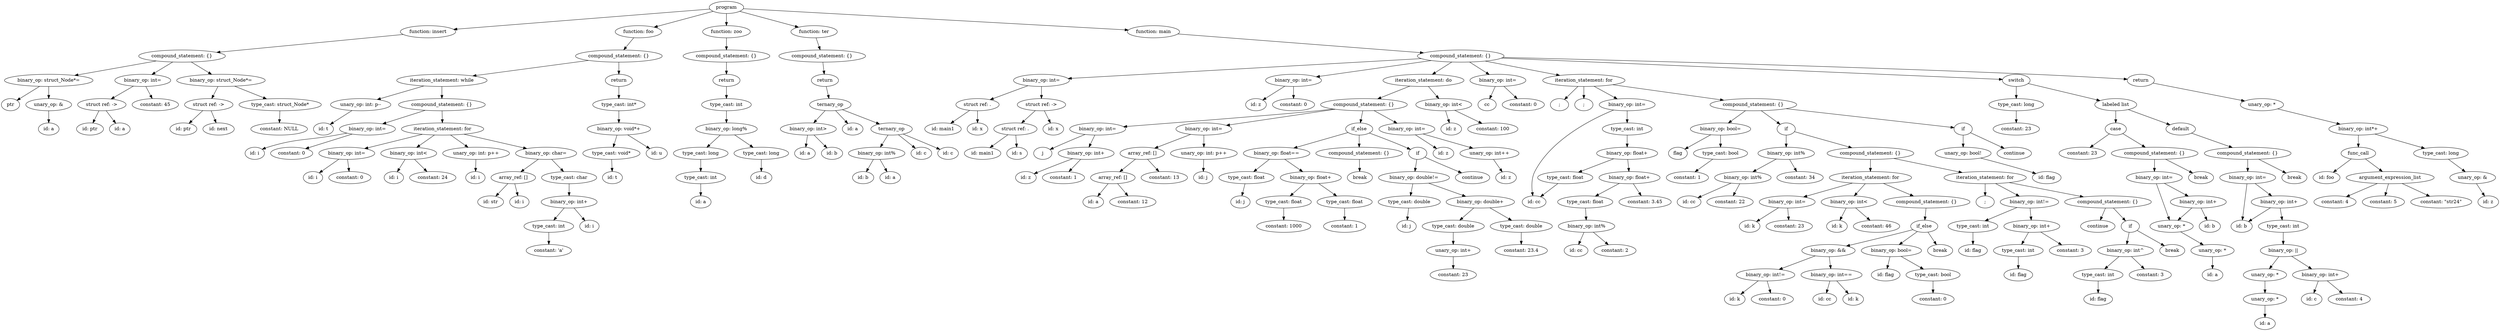 strict digraph "" {
	graph [bb="0,0,6149,972"];
	node [label="\N"];
	349	[height=0.5,
		label=program,
		pos="1811,954",
		width=1.1389];
	54	[height=0.5,
		label="function: insert",
		pos="1088,882",
		width=1.7917];
	349 -> 54	[pos="e,1147.8,888.79 1771.4,949.16 1654,937.8 1307.2,904.22 1157.8,889.76"];
	105	[height=0.5,
		label="function: foo",
		pos="1609,882",
		width=1.5707];
	349 -> 105	[pos="e,1646,895.82 1779.9,942.22 1746.8,930.74 1694,912.45 1655.8,899.23"];
	126	[height=0.5,
		label="function: zoo",
		pos="1811,882",
		width=1.6111];
	349 -> 126	[pos="e,1811,900.1 1811,935.7 1811,927.98 1811,918.71 1811,910.11"];
	146	[height=0.5,
		label="function: ter",
		pos="1985,882",
		width=1.5];
	349 -> 146	[pos="e,1951.9,896.31 1840.1,941.28 1868.1,930.03 1910.7,912.9 1942.4,900.12"];
	348	[height=0.5,
		label="function: main",
		pos="2817,882",
		width=1.7512];
	349 -> 348	[pos="e,2756.3,887.22 1851.4,950.19 2004.4,939.54 2550,901.58 2746.1,887.93"];
	53	[height=0.5,
		label="compound_statement: {}",
		pos="450,810",
		width=2.7984];
	54 -> 53	[pos="e,533.39,820.15 1029.1,874.54 918.11,862.36 677.04,835.91 543.59,821.27"];
	104	[height=0.5,
		label="compound_statement: {}",
		pos="1540,810",
		width=2.7984];
	105 -> 104	[pos="e,1556.7,827.96 1592.6,864.41 1584.1,855.73 1573.5,844.95 1564,835.34"];
	125	[height=0.5,
		label="compound_statement: {}",
		pos="1811,810",
		width=2.7984];
	126 -> 125	[pos="e,1811,828.1 1811,863.7 1811,855.98 1811,846.71 1811,838.11"];
	145	[height=0.5,
		label="compound_statement: {}",
		pos="2039,810",
		width=2.7984];
	146 -> 145	[pos="e,2025.9,827.96 1997.8,864.41 2004.4,855.91 2012.5,845.37 2019.8,835.91"];
	347	[height=0.5,
		label="compound_statement: {}",
		pos="3608,810",
		width=2.7984];
	348 -> 347	[pos="e,3519.9,818.8 2876.5,875.74 3011.7,863.77 3343.4,834.42 3509.7,819.7"];
	41	[height=0.5,
		label="binary_op: struct_Node*=",
		pos="128,738",
		width=2.8889];
	53 -> 41	[pos="e,190.19,752.52 388.68,795.67 334.97,783.99 256.87,767.01 200.16,754.69"];
	46	[height=0.5,
		label="binary_op: int=",
		pos="356,738",
		width=1.8234];
	53 -> 46	[pos="e,377.79,755.23 427.72,792.41 415.22,783.1 399.46,771.37 385.9,761.27"];
	52	[height=0.5,
		label="binary_op: struct_Node*=",
		pos="544,738",
		width=2.8889];
	53 -> 52	[pos="e,521.56,755.71 472.28,792.41 484.6,783.24 500.08,771.7 513.51,761.71"];
	95	[height=0.5,
		label="iteration_statement: while",
		pos="1079,738",
		width=2.8525];
	104 -> 95	[pos="e,1154,750.39 1465.9,797.75 1383.5,785.24 1250.7,765.07 1164.1,751.92"];
	103	[height=0.5,
		label=return,
		pos="1540,738",
		width=0.88889];
	104 -> 103	[pos="e,1540,756.1 1540,791.7 1540,783.98 1540,774.71 1540,766.11"];
	124	[height=0.5,
		label=return,
		pos="1811,738",
		width=0.88889];
	125 -> 124	[pos="e,1811,756.1 1811,791.7 1811,783.98 1811,774.71 1811,766.11"];
	144	[height=0.5,
		label=return,
		pos="2077,738",
		width=0.88889];
	145 -> 144	[pos="e,2068.1,755.31 2048.2,792.05 2052.7,783.68 2058.3,773.4 2063.4,764.13"];
	167	[height=0.5,
		label="binary_op: int=",
		pos="2572,738",
		width=1.8234];
	347 -> 167	[pos="e,2635.1,743.26 3515.6,802.76 3312.3,789.02 2829.5,756.4 2645.2,743.95"];
	176	[height=0.5,
		label="binary_op: int=",
		pos="3197,738",
		width=1.8234];
	347 -> 176	[pos="e,3251.1,748.22 3537.8,797.05 3460.3,783.84 3336.5,762.77 3261.4,749.97"];
	224	[height=0.5,
		label="iteration_statement: do",
		pos="3520,738",
		width=2.5694];
	347 -> 224	[pos="e,3540.8,755.55 3586.7,792.05 3575.4,783.05 3561.3,771.84 3549,762.05"];
	229	[height=0.5,
		label="binary_op: int=",
		pos="3696,738",
		width=1.8234];
	347 -> 229	[pos="e,3675.5,755.31 3629.3,792.05 3640.8,782.89 3655.2,771.46 3667.6,761.56"];
	302	[height=0.5,
		label="iteration_statement: for",
		pos="3926,738",
		width=2.5998];
	347 -> 302	[pos="e,3866.9,752.01 3668.9,795.59 3722.7,783.75 3801,766.52 3857,754.18"];
	332	[height=0.5,
		label=switch,
		pos="4951,738",
		width=0.94444];
	347 -> 332	[pos="e,4917.3,740.75 3703.2,804.04 3970.2,790.12 4718.3,751.13 4907.2,741.28"];
	346	[height=0.5,
		label=return,
		pos="5247,738",
		width=0.88889];
	347 -> 346	[pos="e,5215.5,741.41 3706.8,806.2 3934,799.55 4511.6,781.43 4994,756 5068.5,752.07 5155.2,745.9 5205.3,742.17"];
	38	[height=0.5,
		label=ptr,
		pos="27,666",
		width=0.75];
	41 -> 38	[pos="e,45.077,679.53 104.06,720.41 88.806,709.84 69.025,696.13 53.325,685.24"];
	40	[height=0.5,
		label="unary_op: &",
		pos="128,666",
		width=1.5556];
	41 -> 40	[pos="e,128,684.1 128,719.7 128,711.98 128,702.71 128,694.11"];
	44	[height=0.5,
		label="struct ref: ->",
		pos="258,666",
		width=1.5556];
	46 -> 44	[pos="e,279.93,682.67 333.27,720.76 319.85,711.18 302.69,698.92 288.14,688.53"];
	45	[height=0.5,
		label="constant: 45",
		pos="386,666",
		width=1.5];
	46 -> 45	[pos="e,378.6,684.28 363.26,720.05 366.68,712.09 370.82,702.41 374.64,693.51"];
	49	[height=0.5,
		label="struct ref: ->",
		pos="514,666",
		width=1.5556];
	52 -> 49	[pos="e,521.33,684.1 536.58,719.7 533.21,711.81 529.13,702.3 525.38,693.55"];
	51	[height=0.5,
		label="type_cast: struct_Node*",
		pos="684,666",
		width=2.672];
	52 -> 51	[pos="e,651.71,683.15 576.47,720.76 596.17,710.91 621.51,698.25 642.63,687.68"];
	68	[height=0.5,
		label="unary_op: int: p--",
		pos="882,666",
		width=2.0417];
	95 -> 68	[pos="e,922.11,681.25 1035.8,721.64 1005.1,710.73 963.8,696.07 931.74,684.68"];
	94	[height=0.5,
		label="compound_statement: {}",
		pos="1079,666",
		width=2.7984];
	95 -> 94	[pos="e,1079,684.1 1079,719.7 1079,711.98 1079,702.71 1079,694.11"];
	102	[height=0.5,
		label="type_cast: int*",
		pos="1540,666",
		width=1.7361];
	103 -> 102	[pos="e,1540,684.1 1540,719.7 1540,711.98 1540,702.71 1540,694.11"];
	123	[height=0.5,
		label="type_cast: int",
		pos="1811,666",
		width=1.6111];
	124 -> 123	[pos="e,1811,684.1 1811,719.7 1811,711.98 1811,702.71 1811,694.11"];
	143	[height=0.5,
		label=ternary_op,
		pos="2087,666",
		width=1.354];
	144 -> 143	[pos="e,2084.6,684.1 2079.5,719.7 2080.6,711.98 2081.9,702.71 2083.1,694.11"];
	161	[height=0.5,
		label="struct ref: .",
		pos="2415,666",
		width=1.3902];
	167 -> 161	[pos="e,2445.2,680.47 2539.1,722.33 2514.4,711.33 2480.6,696.23 2454.5,684.59"];
	166	[height=0.5,
		label="struct ref: ->",
		pos="2572,666",
		width=1.5556];
	167 -> 166	[pos="e,2572,684.1 2572,719.7 2572,711.98 2572,702.71 2572,694.11"];
	174	[height=0.5,
		label="id: z",
		pos="3102,666",
		width=0.75];
	176 -> 174	[pos="e,3119.5,679.88 3175,720.76 3160.9,710.37 3142.5,696.83 3127.7,685.94"];
	175	[height=0.5,
		label="constant: 0",
		pos="3197,666",
		width=1.375];
	176 -> 175	[pos="e,3197,684.1 3197,719.7 3197,711.98 3197,702.71 3197,694.11"];
	220	[height=0.5,
		label="compound_statement: {}",
		pos="3365,666",
		width=2.7984];
	224 -> 220	[pos="e,3400.2,682.9 3485.2,721.29 3462.8,711.18 3433.5,697.96 3409.5,687.09"];
	223	[height=0.5,
		label="binary_op: int<",
		pos="3553,666",
		width=1.8234];
	224 -> 223	[pos="e,3544.9,684.28 3528,720.05 3531.7,712.09 3536.3,702.41 3540.5,693.51"];
	227	[height=0.5,
		label=cc,
		pos="3664,666",
		width=0.75];
	229 -> 227	[pos="e,3671.5,683.31 3688.3,720.05 3684.5,711.77 3679.8,701.62 3675.6,692.42"];
	228	[height=0.5,
		label="constant: 0",
		pos="3759,666",
		width=1.375];
	229 -> 228	[pos="e,3744.2,683.47 3710.9,720.41 3718.9,711.61 3728.7,700.63 3737.5,690.92"];
	230	[height=0.5,
		label=";",
		pos="3854,666",
		width=0.75];
	302 -> 230	[pos="e,3868.8,681.42 3908.6,720.05 3898.8,710.55 3886.5,698.59 3876.1,688.44"];
	231	[height=0.5,
		label=";",
		pos="3926,666",
		width=0.75];
	302 -> 231	[pos="e,3926,684.1 3926,719.7 3926,711.98 3926,702.71 3926,694.11"];
	242	[height=0.5,
		label="binary_op: int=",
		pos="4037,666",
		width=1.8234];
	302 -> 242	[pos="e,4011.9,682.83 3952,720.59 3967.3,710.97 3986.7,698.72 4003.1,688.36"];
	301	[height=0.5,
		label="compound_statement: {}",
		pos="4350,666",
		width=2.7984];
	302 -> 301	[pos="e,4278.7,678.78 3994.6,725.68 4069.4,713.32 4189.2,693.55 4268.7,680.42"];
	305	[height=0.5,
		label="type_cast: long",
		pos="4951,666",
		width=1.7917];
	332 -> 305	[pos="e,4951,684.1 4951,719.7 4951,711.98 4951,702.71 4951,694.11"];
	331	[height=0.5,
		label="labeled list",
		pos="5223,666",
		width=1.375];
	332 -> 331	[pos="e,5183.9,677.07 4980.9,729.31 5027.5,717.31 5118,694.03 5174.1,679.57"];
	345	[height=0.5,
		label="unary_op: *",
		pos="5582,666",
		width=1.4861];
	346 -> 345	[pos="e,5537.9,676.22 5276.4,730.85 5332.7,719.1 5456.1,693.3 5527.7,678.35"];
	39	[height=0.5,
		label="id: a",
		pos="128,594",
		width=0.75];
	40 -> 39	[pos="e,128,612.1 128,647.7 128,639.98 128,630.71 128,622.11"];
	42	[height=0.5,
		label="id: ptr",
		pos="232,594",
		width=0.90278];
	44 -> 42	[pos="e,238.24,611.79 251.71,648.05 248.74,640.06 245.12,630.33 241.81,621.4"];
	43	[height=0.5,
		label="id: a",
		pos="310,594",
		width=0.75];
	44 -> 43	[pos="e,298.48,610.51 270.32,648.41 276.92,639.53 285.16,628.44 292.42,618.67"];
	47	[height=0.5,
		label="id: ptr",
		pos="446,594",
		width=0.90278];
	49 -> 47	[pos="e,461.07,610.51 497.88,648.41 489,639.26 477.83,627.76 468.13,617.78"];
	48	[height=0.5,
		label="id: next",
		pos="534,594",
		width=1.0471];
	49 -> 48	[pos="e,529.06,612.28 518.84,648.05 521.07,640.26 523.77,630.82 526.26,622.08"];
	50	[height=0.5,
		label="constant: NULL",
		pos="681,594",
		width=1.8957];
	51 -> 50	[pos="e,681.73,612.1 683.26,647.7 682.93,639.98 682.53,630.71 682.16,622.11"];
	67	[height=0.5,
		label="id: t",
		pos="794,594",
		width=0.75];
	68 -> 67	[pos="e,810.87,608.42 861.15,648.41 848.43,638.3 832.12,625.32 818.76,614.69"];
	74	[height=0.5,
		label="binary_op: int=",
		pos="905,594",
		width=1.8234];
	94 -> 74	[pos="e,940.37,609.23 1040,649.29 1013.2,638.55 977.76,624.27 949.89,613.06"];
	93	[height=0.5,
		label="iteration_statement: for",
		pos="1082,594",
		width=2.5998];
	94 -> 93	[pos="e,1081.3,612.1 1079.7,647.7 1080.1,639.98 1080.5,630.71 1080.8,622.11"];
	101	[height=0.5,
		label="binary_op: void*+",
		pos="1540,594",
		width=2.1304];
	102 -> 101	[pos="e,1540,612.1 1540,647.7 1540,639.98 1540,630.71 1540,622.11"];
	122	[height=0.5,
		label="binary_op: long%",
		pos="1811,594",
		width=2.0762];
	123 -> 122	[pos="e,1811,612.1 1811,647.7 1811,639.98 1811,630.71 1811,622.11"];
	135	[height=0.5,
		label="binary_op: int>",
		pos="1995,594",
		width=1.8234];
	143 -> 135	[pos="e,2016.3,611.22 2066.6,649.46 2054.2,640.06 2038.2,627.9 2024.5,617.46"];
	136	[height=0.5,
		label="id: a",
		pos="2106,594",
		width=0.75];
	143 -> 136	[pos="e,2101.4,611.79 2091.6,648.05 2093.7,640.14 2096.4,630.54 2098.8,621.69"];
	142	[height=0.5,
		label=ternary_op,
		pos="2207,594",
		width=1.354];
	143 -> 142	[pos="e,2181.8,609.73 2111.9,650.5 2129.5,640.19 2153.5,626.23 2172.9,614.89"];
	159	[height=0.5,
		label="id: main1",
		pos="2325,594",
		width=1.25];
	161 -> 159	[pos="e,2344.6,610.25 2395,649.46 2382.6,639.79 2366.4,627.21 2352.7,616.58"];
	160	[height=0.5,
		label="id: x",
		pos="2415,594",
		width=0.75];
	161 -> 160	[pos="e,2415,612.1 2415,647.7 2415,639.98 2415,630.71 2415,622.11"];
	164	[height=0.5,
		label="struct ref: .",
		pos="2510,594",
		width=1.3902];
	166 -> 164	[pos="e,2524.6,611.47 2557.3,648.41 2549.6,639.69 2540,628.85 2531.4,619.21"];
	165	[height=0.5,
		label="id: x",
		pos="2605,594",
		width=0.75];
	166 -> 165	[pos="e,2597.3,611.31 2580,648.05 2583.9,639.77 2588.7,629.62 2593,620.42"];
	183	[height=0.5,
		label="binary_op: int=",
		pos="2716,594",
		width=1.8234];
	220 -> 183	[pos="e,2778,599.97 3293.2,653.32 3280.5,651.42 3267.4,649.56 3255,648 3088.2,626.93 2891.5,609.44 2788,600.8"];
	191	[height=0.5,
		label="binary_op: int=",
		pos="2992,594",
		width=1.8234];
	220 -> 191	[pos="e,3044.6,604.86 3298.3,652.49 3229.3,639.52 3122.2,619.43 3054.6,606.76"];
	215	[height=0.5,
		label=if_else,
		pos="3362,594",
		width=0.95833];
	220 -> 215	[pos="e,3362.7,612.1 3364.3,647.7 3363.9,639.98 3363.5,630.71 3363.2,622.11"];
	219	[height=0.5,
		label="binary_op: int=",
		pos="3480,594",
		width=1.8234];
	220 -> 219	[pos="e,3454.4,610.59 3392,648.59 3408,638.82 3428.5,626.32 3445.7,615.85"];
	221	[height=0.5,
		label="id: z",
		pos="3591,594",
		width=0.75];
	223 -> 221	[pos="e,3582.1,611.31 3562.2,648.05 3566.7,639.68 3572.3,629.4 3577.4,620.13"];
	222	[height=0.5,
		label="constant: 100",
		pos="3694,594",
		width=1.6111];
	223 -> 222	[pos="e,3664.3,609.75 3583.2,649.98 3604.3,639.53 3632.6,625.51 3655.3,614.24"];
	232	[height=0.5,
		label="id: cc",
		pos="3800,378",
		width=0.84854];
	242 -> 232	[pos="e,3798.4,396.09 4008.2,649.83 3957.9,621.63 3855.2,555.94 3810,468 3800.2,448.93 3798.1,424.57 3798.2,406.16"];
	241	[height=0.5,
		label="type_cast: int",
		pos="4037,594",
		width=1.6111];
	242 -> 241	[pos="e,4037,612.1 4037,647.7 4037,639.98 4037,630.71 4037,622.11"];
	248	[height=0.5,
		label="binary_op: bool=",
		pos="4271,594",
		width=2.004];
	301 -> 248	[pos="e,4289.7,611.55 4330.9,648.05 4320.8,639.13 4308.3,628.06 4297.3,618.34"];
	296	[height=0.5,
		label=if,
		pos="4430,594",
		width=0.75];
	301 -> 296	[pos="e,4414.3,608.74 4369.4,648.05 4380.6,638.26 4394.7,625.86 4406.6,615.52"];
	300	[height=0.5,
		label=if,
		pos="4834,594",
		width=0.75];
	301 -> 300	[pos="e,4807.7,598.8 4425.6,654.06 4531.3,638.77 4719.2,611.61 4797.8,600.23"];
	304	[height=0.5,
		label="constant: 23",
		pos="4951,594",
		width=1.5];
	305 -> 304	[pos="e,4951,612.1 4951,647.7 4951,639.98 4951,630.71 4951,622.11"];
	315	[height=0.5,
		label=case,
		pos="5223,594",
		width=0.75];
	331 -> 315	[pos="e,5223,612.1 5223,647.7 5223,639.98 5223,630.71 5223,622.11"];
	329	[height=0.5,
		label=default,
		pos="5380,594",
		width=0.97491];
	331 -> 329	[pos="e,5354.5,606.37 5253.3,651.5 5279.6,639.78 5317.7,622.79 5345.2,610.51"];
	344	[height=0.5,
		label="binary_op: int*+",
		pos="5814,594",
		width=1.9498];
	345 -> 344	[pos="e,5770.2,608.22 5620.6,653.36 5658.8,641.82 5717.7,624.04 5760.5,611.14"];
	72	[height=0.5,
		label="id: i",
		pos="624,522",
		width=0.75];
	74 -> 72	[pos="e,644.6,533.73 856.21,581.83 847.48,579.87 838.48,577.86 830,576 754.56,559.46 733.19,564.66 660,540 658.08,539.35 656.14,538.63 \
654.19,537.87"];
	73	[height=0.5,
		label="constant: 0",
		pos="719,522",
		width=1.375];
	74 -> 73	[pos="e,752.08,535.45 867.81,579 837.16,567.47 793.68,551.11 761.63,539.04"];
	77	[height=0.5,
		label="binary_op: int=",
		pos="852,522",
		width=1.8234];
	93 -> 77	[pos="e,894.18,535.84 1034.3,578.5 996.26,566.9 942.95,550.68 903.81,538.77"];
	80	[height=0.5,
		label="binary_op: int<",
		pos="1001,522",
		width=1.8234];
	93 -> 80	[pos="e,1019.9,539.31 1062.4,576.05 1052,567.07 1039.1,555.9 1027.8,546.12"];
	82	[height=0.5,
		label="unary_op: int: p++",
		pos="1163,522",
		width=2.1667];
	93 -> 82	[pos="e,1143.9,539.55 1101.6,576.05 1111.9,567.13 1124.7,556.06 1136,546.34"];
	92	[height=0.5,
		label="binary_op: char=",
		pos="1331,522",
		width=1.9861];
	93 -> 92	[pos="e,1285,535.93 1132.7,578.75 1174.1,567.11 1232.6,550.66 1275.3,538.65"];
	99	[height=0.5,
		label="type_cast: void*",
		pos="1490,522",
		width=1.9167];
	101 -> 99	[pos="e,1502,539.79 1527.9,576.05 1521.9,567.63 1514.5,557.28 1507.8,547.97"];
	100	[height=0.5,
		label="id: u",
		pos="1604,522",
		width=0.75];
	101 -> 100	[pos="e,1590.4,537.89 1555.5,576.05 1563.9,566.86 1574.4,555.38 1583.5,545.45"];
	121	[height=0.5,
		label="type_cast: long",
		pos="1714,522",
		width=1.7917];
	122 -> 121	[pos="e,1736.4,539.15 1788.5,576.76 1775.5,567.4 1759,555.49 1744.8,545.26"];
	120	[height=0.5,
		label="type_cast: long",
		pos="1861,522",
		width=1.7917];
	122 -> 120	[pos="e,1849,539.79 1823.1,576.05 1829.1,567.63 1836.5,557.28 1843.2,547.97"];
	133	[height=0.5,
		label="id: a",
		pos="1971,522",
		width=0.75];
	135 -> 133	[pos="e,1976.8,539.79 1989.2,576.05 1986.4,568.06 1983.1,558.33 1980.1,549.4"];
	134	[height=0.5,
		label="id: b",
		pos="2043,522",
		width=0.75];
	135 -> 134	[pos="e,2032.1,538.83 2006.6,576.05 2012.6,567.38 2019.9,556.67 2026.4,547.15"];
	139	[height=0.5,
		label="binary_op: int%",
		pos="2156,522",
		width=1.8957];
	142 -> 139	[pos="e,2168.4,539.96 2194.9,576.41 2188.8,567.99 2181.2,557.58 2174.4,548.2"];
	140	[height=0.5,
		label="id: c",
		pos="2269,522",
		width=0.75];
	142 -> 140	[pos="e,2255.5,538.19 2221.4,576.76 2229.5,567.59 2239.8,555.96 2248.7,545.88"];
	141	[height=0.5,
		label="id: c",
		pos="2341,522",
		width=0.75];
	142 -> 141	[pos="e,2320.5,533.71 2234.1,578.83 2256.6,567.11 2288.4,550.47 2311.5,538.41"];
	162	[height=0.5,
		label="id: main1",
		pos="2431,522",
		width=1.25];
	164 -> 162	[pos="e,2448.6,538.58 2492.1,577.12 2481.5,567.74 2467.9,555.73 2456.3,545.41"];
	163	[height=0.5,
		label="id: s",
		pos="2521,522",
		width=0.75];
	164 -> 163	[pos="e,2518.3,540.1 2512.7,575.7 2513.9,567.98 2515.4,558.71 2516.7,550.11"];
	179	[height=0.5,
		label=j,
		pos="2593,522",
		width=0.75];
	183 -> 179	[pos="e,2613,534.36 2688.7,577.46 2668.8,566.15 2641.9,550.85 2621.7,539.35"];
	182	[height=0.5,
		label="binary_op: int+",
		pos="2704,522",
		width=1.8234];
	183 -> 182	[pos="e,2706.9,540.1 2713,575.7 2711.7,567.98 2710.1,558.71 2708.6,550.11"];
	188	[height=0.5,
		label="array_ref: []",
		pos="2842,522",
		width=1.5];
	191 -> 188	[pos="e,2872,536.99 2960.2,578.15 2937.1,567.37 2905.7,552.72 2881.1,541.22"];
	190	[height=0.5,
		label="unary_op: int: p++",
		pos="2992,522",
		width=2.1667];
	191 -> 190	[pos="e,2992,540.1 2992,575.7 2992,567.98 2992,558.71 2992,550.11"];
	200	[height=0.5,
		label="binary_op: float==",
		pos="3166,522",
		width=2.1528];
	215 -> 200	[pos="e,3206.5,537.45 3334.3,583.12 3303.7,572.19 3253.8,554.34 3216.2,540.93"];
	202	[height=0.5,
		label="compound_statement: {}",
		pos="3362,522",
		width=2.7984];
	215 -> 202	[pos="e,3362,540.1 3362,575.7 3362,567.98 3362,558.71 3362,550.11"];
	214	[height=0.5,
		label=if,
		pos="3508,522",
		width=0.75];
	215 -> 214	[pos="e,3486.8,533.16 3386.4,581.28 3411.6,569.24 3450.7,550.46 3477.8,537.49"];
	216	[height=0.5,
		label="id: z",
		pos="3580,522",
		width=0.75];
	219 -> 216	[pos="e,3561.9,535.66 3503.2,576.76 3518.3,566.2 3538,552.4 3553.7,541.42"];
	218	[height=0.5,
		label="unary_op: int++",
		pos="3694,522",
		width=1.9167];
	219 -> 218	[pos="e,3652.6,536.55 3520.5,579.75 3555.2,568.4 3605.4,551.99 3642.8,539.73"];
	240	[height=0.5,
		label="binary_op: float+",
		pos="4037,522",
		width=2.004];
	241 -> 240	[pos="e,4037,540.1 4037,575.7 4037,567.98 4037,558.71 4037,550.11"];
	245	[height=0.5,
		label=flag,
		pos="4161,522",
		width=0.75];
	248 -> 245	[pos="e,4179.9,535.05 4245.8,576.94 4228.7,566.08 4206.2,551.73 4188.6,540.57"];
	247	[height=0.5,
		label="type_cast: bool",
		pos="4271,522",
		width=1.7917];
	248 -> 247	[pos="e,4271,540.1 4271,575.7 4271,567.98 4271,558.71 4271,550.11"];
	253	[height=0.5,
		label="binary_op: int%",
		pos="4430,522",
		width=1.8957];
	296 -> 253	[pos="e,4430,540.1 4430,575.7 4430,567.98 4430,558.71 4430,550.11"];
	295	[height=0.5,
		label="compound_statement: {}",
		pos="4621,522",
		width=2.7984];
	296 -> 295	[pos="e,4579,538.37 4453,584.56 4481.6,574.08 4531.3,555.89 4569.2,541.99"];
	298	[height=0.5,
		label="unary_op: bool!",
		pos="4834,522",
		width=1.8776];
	300 -> 298	[pos="e,4834,540.1 4834,575.7 4834,567.98 4834,558.71 4834,550.11"];
	299	[height=0.5,
		label=continue,
		pos="4961,522",
		width=1.1389];
	300 -> 299	[pos="e,4936.2,536.68 4854.1,581.91 4873.8,571.09 4904,554.42 4927.3,541.57"];
	306	[height=0.5,
		label="constant: 23",
		pos="5143,522",
		width=1.5];
	315 -> 306	[pos="e,5161.3,539.01 5207.2,579.17 5196.3,569.6 5181.5,556.65 5168.8,545.6"];
	314	[height=0.5,
		label="compound_statement: {}",
		pos="5316,522",
		width=2.7984];
	315 -> 314	[pos="e,5294,539.57 5240.5,579.83 5253.3,570.21 5270.9,556.92 5286,545.61"];
	328	[height=0.5,
		label="compound_statement: {}",
		pos="5540,522",
		width=2.7984];
	329 -> 328	[pos="e,5503.8,538.84 5406.1,581.6 5429.9,571.16 5465.8,555.47 5494.4,542.95"];
	339	[height=0.5,
		label=func_call,
		pos="5814,522",
		width=1.2096];
	344 -> 339	[pos="e,5814,540.1 5814,575.7 5814,567.98 5814,558.71 5814,550.11"];
	343	[height=0.5,
		label="type_cast: long",
		pos="6013,522",
		width=1.7917];
	344 -> 343	[pos="e,5974.6,536.5 5853.8,579 5885.8,567.75 5930.9,551.89 5964.9,539.92"];
	75	[height=0.5,
		label="id: i",
		pos="760,450",
		width=0.75];
	77 -> 75	[pos="e,777.22,464.1 830.66,504.76 817.21,494.53 799.77,481.26 785.57,470.46"];
	76	[height=0.5,
		label="constant: 0",
		pos="855,450",
		width=1.375];
	77 -> 76	[pos="e,854.27,468.1 852.74,503.7 853.07,495.98 853.47,486.71 853.84,478.11"];
	78	[height=0.5,
		label="id: i",
		pos="959,450",
		width=0.75];
	80 -> 78	[pos="e,968.78,467.31 990.83,504.05 985.81,495.68 979.64,485.4 974.08,476.13"];
	79	[height=0.5,
		label="constant: 24",
		pos="1058,450",
		width=1.5];
	80 -> 79	[pos="e,1044.3,467.79 1014.8,504.05 1021.7,495.54 1030.3,485.07 1037.9,475.68"];
	81	[height=0.5,
		label="id: i",
		pos="1161,450",
		width=0.75];
	82 -> 81	[pos="e,1161.5,468.1 1162.5,503.7 1162.3,495.98 1162,486.71 1161.8,478.11"];
	85	[height=0.5,
		label="array_ref: []",
		pos="1260,450",
		width=1.5];
	92 -> 85	[pos="e,1276.7,467.47 1314.2,504.41 1305.2,495.52 1293.9,484.41 1284,474.63"];
	91	[height=0.5,
		label="type_cast: char",
		pos="1396,450",
		width=1.7693];
	92 -> 91	[pos="e,1380.3,467.96 1346.4,504.41 1354.5,495.73 1364.5,484.95 1373.4,475.34"];
	98	[height=0.5,
		label="id: t",
		pos="1505,450",
		width=0.75];
	99 -> 98	[pos="e,1501.3,468.1 1493.7,503.7 1495.4,495.98 1497.3,486.71 1499.2,478.11"];
	117	[height=0.5,
		label="type_cast: int",
		pos="1714,450",
		width=1.6111];
	121 -> 117	[pos="e,1714,468.1 1714,503.7 1714,495.98 1714,486.71 1714,478.11"];
	119	[height=0.5,
		label="id: d",
		pos="1861,450",
		width=0.75];
	120 -> 119	[pos="e,1861,468.1 1861,503.7 1861,495.98 1861,486.71 1861,478.11"];
	137	[height=0.5,
		label="id: b",
		pos="2120,450",
		width=0.75];
	139 -> 137	[pos="e,2128.4,467.31 2147.3,504.05 2143,495.77 2137.8,485.62 2133.1,476.42"];
	138	[height=0.5,
		label="id: a",
		pos="2192,450",
		width=0.75];
	139 -> 138	[pos="e,2183.6,467.31 2164.7,504.05 2169,495.77 2174.2,485.62 2178.9,476.42"];
	180	[height=0.5,
		label="id: z",
		pos="2541,450",
		width=0.75];
	182 -> 180	[pos="e,2562.2,461.23 2668.8,506.81 2643.2,496.37 2607.8,481.68 2577,468 2575.2,467.2 2573.4,466.37 2571.5,465.52"];
	181	[height=0.5,
		label="constant: 1",
		pos="2636,450",
		width=1.375];
	182 -> 181	[pos="e,2652,467.47 2687.9,504.41 2679.3,495.61 2668.7,484.63 2659.2,474.92"];
	186	[height=0.5,
		label="array_ref: []",
		pos="2758,450",
		width=1.5];
	188 -> 186	[pos="e,2777.3,467.06 2822.9,505.12 2811.7,495.78 2797.4,483.84 2785.1,473.55"];
	187	[height=0.5,
		label="constant: 13",
		pos="2884,450",
		width=1.5];
	188 -> 187	[pos="e,2873.9,467.79 2852.2,504.05 2857.1,495.8 2863.2,485.7 2868.7,476.54"];
	189	[height=0.5,
		label="id: j",
		pos="2983,450",
		width=0.75];
	190 -> 189	[pos="e,2985.2,468.1 2989.8,503.7 2988.8,495.98 2987.6,486.71 2986.5,478.11"];
	199	[height=0.5,
		label="type_cast: float",
		pos="3093,450",
		width=1.7917];
	200 -> 199	[pos="e,3110.2,467.47 3148.7,504.41 3139.4,495.52 3127.8,484.41 3117.6,474.63"];
	198	[height=0.5,
		label="binary_op: float+",
		pos="3248,450",
		width=2.004];
	200 -> 198	[pos="e,3228.7,467.47 3185.4,504.41 3196.1,495.34 3209.4,483.97 3221,474.06"];
	201	[height=0.5,
		label=break,
		pos="3369,450",
		width=0.84854];
	202 -> 201	[pos="e,3367.3,468.1 3363.7,503.7 3364.5,495.98 3365.4,486.71 3366.3,478.11"];
	212	[height=0.5,
		label="binary_op: double!=",
		pos="3501,450",
		width=2.3109];
	214 -> 212	[pos="e,3502.7,468.1 3506.3,503.7 3505.5,495.98 3504.6,486.71 3503.7,478.11"];
	213	[height=0.5,
		label=continue,
		pos="3643,450",
		width=1.1389];
	214 -> 213	[pos="e,3617.3,464.31 3528.8,510.22 3549.9,499.27 3583,482.11 3608.1,469.08"];
	217	[height=0.5,
		label="id: z",
		pos="3729,450",
		width=0.75];
	218 -> 217	[pos="e,3720.8,467.31 3702.5,504.05 3706.6,495.77 3711.7,485.62 3716.3,476.42"];
	239	[height=0.5,
		label="type_cast: float",
		pos="3884,450",
		width=1.7917];
	240 -> 239	[pos="e,3916.1,465.68 4003.8,505.81 3980.7,495.26 3949.8,481.12 3925.2,469.85"];
	238	[height=0.5,
		label="binary_op: float+",
		pos="4039,450",
		width=2.004];
	240 -> 238	[pos="e,4038.5,468.1 4037.5,503.7 4037.7,495.98 4038,486.71 4038.2,478.11"];
	246	[height=0.5,
		label="constant: 1",
		pos="4179,450",
		width=1.375];
	247 -> 246	[pos="e,4199.3,466.43 4249.7,504.76 4237.1,495.2 4221,482.98 4207.4,472.61"];
	251	[height=0.5,
		label="binary_op: int%",
		pos="4315,450",
		width=1.8957];
	253 -> 251	[pos="e,4341.1,466.9 4404.2,505.29 4388.2,495.54 4367.4,482.89 4349.9,472.25"];
	252	[height=0.5,
		label="constant: 34",
		pos="4455,450",
		width=1.5];
	253 -> 252	[pos="e,4448.8,468.28 4436.1,504.05 4438.9,496.18 4442.3,486.62 4445.4,477.79"];
	277	[height=0.5,
		label="iteration_statement: for",
		pos="4621,450",
		width=2.5998];
	295 -> 277	[pos="e,4621,468.1 4621,503.7 4621,495.98 4621,486.71 4621,478.11"];
	294	[height=0.5,
		label="iteration_statement: for",
		pos="4892,450",
		width=2.5998];
	295 -> 294	[pos="e,4838.6,464.79 4675.8,506.83 4720.1,495.41 4782.3,479.32 4828.7,467.35"];
	297	[height=0.5,
		label="id: flag",
		pos="5039,450",
		width=0.99297];
	298 -> 297	[pos="e,5011.6,461.83 4875.9,507.85 4908.5,497.46 4954.8,482.36 4995,468 4997.4,467.16 4999.8,466.27 5002.2,465.37"];
	312	[height=0.5,
		label="binary_op: int=",
		pos="5312,450",
		width=1.8234];
	314 -> 312	[pos="e,5313,468.1 5315,503.7 5314.6,495.98 5314,486.71 5313.5,478.11"];
	313	[height=0.5,
		label=break,
		pos="5426,450",
		width=0.84854];
	314 -> 313	[pos="e,5405.9,463.81 5341.8,504.59 5358.4,493.99 5380.1,480.19 5397.3,469.24"];
	326	[height=0.5,
		label="binary_op: int=",
		pos="5540,450",
		width=1.8234];
	328 -> 326	[pos="e,5540,468.1 5540,503.7 5540,495.98 5540,486.71 5540,478.11"];
	327	[height=0.5,
		label=break,
		pos="5654,450",
		width=0.84854];
	328 -> 327	[pos="e,5633.5,463.59 5566.7,504.59 5584.1,493.92 5606.8,480.01 5624.6,469.03"];
	334	[height=0.5,
		label="id: foo",
		pos="5737,450",
		width=0.95833];
	339 -> 334	[pos="e,5753.4,465.86 5796.5,505.12 5786,495.55 5772.4,483.23 5760.9,472.76"];
	336	[height=0.5,
		label=argument_expression_list,
		pos="5891,450",
		width=2.8194];
	339 -> 336	[pos="e,5872.5,467.8 5831.5,505.12 5841.3,496.16 5853.8,484.79 5864.8,474.79"];
	342	[height=0.5,
		label="unary_op: &",
		pos="6086,450",
		width=1.5556];
	343 -> 342	[pos="e,6069.1,467.23 6030.3,504.41 6039.6,495.45 6051.3,484.25 6061.6,474.42"];
	83	[height=0.5,
		label="id: str",
		pos="1197,378",
		width=0.86659];
	85 -> 83	[pos="e,1211,394.51 1245.1,432.41 1236.9,423.35 1226.7,411.99 1217.8,402.08"];
	84	[height=0.5,
		label="id: i",
		pos="1273,378",
		width=0.75];
	85 -> 84	[pos="e,1269.8,396.1 1263.2,431.7 1264.6,423.98 1266.4,414.71 1268,406.11"];
	90	[height=0.5,
		label="binary_op: int+",
		pos="1396,378",
		width=1.8234];
	91 -> 90	[pos="e,1396,396.1 1396,431.7 1396,423.98 1396,414.71 1396,406.11"];
	116	[height=0.5,
		label="id: a",
		pos="1714,378",
		width=0.75];
	117 -> 116	[pos="e,1714,396.1 1714,431.7 1714,423.98 1714,414.71 1714,406.11"];
	184	[height=0.5,
		label="id: a",
		pos="2708,378",
		width=0.75];
	186 -> 184	[pos="e,2719.1,394.51 2746.2,432.41 2739.8,423.53 2731.9,412.44 2724.9,402.67"];
	185	[height=0.5,
		label="constant: 12",
		pos="2807,378",
		width=1.5];
	186 -> 185	[pos="e,2795.1,395.96 2769.6,432.41 2775.5,423.99 2782.8,413.58 2789.4,404.2"];
	192	[height=0.5,
		label="id: j",
		pos="3082,378",
		width=0.75];
	199 -> 192	[pos="e,3084.7,396.1 3090.3,431.7 3089.1,423.98 3087.6,414.71 3086.3,406.11"];
	197	[height=0.5,
		label="type_cast: float",
		pos="3192,378",
		width=1.7917];
	198 -> 197	[pos="e,3205.4,395.79 3234.4,432.05 3227.6,423.54 3219.3,413.07 3211.7,403.68"];
	196	[height=0.5,
		label="type_cast: float",
		pos="3339,378",
		width=1.7917];
	198 -> 196	[pos="e,3318,395.15 3269.1,432.76 3281.3,423.4 3296.8,411.49 3310.1,401.26"];
	211	[height=0.5,
		label="type_cast: double",
		pos="3495,378",
		width=2.0278];
	212 -> 211	[pos="e,3496.5,396.1 3499.5,431.7 3498.9,423.98 3498.1,414.71 3497.3,406.11"];
	210	[height=0.5,
		label="binary_op: double+",
		pos="3667,378",
		width=2.2387];
	212 -> 210	[pos="e,3630.9,394.21 3537.4,433.64 3562.2,423.21 3595.1,409.34 3621.5,398.18"];
	239 -> 232	[pos="e,3817.1,393.25 3864.5,432.76 3852.7,422.96 3837.6,410.36 3825,399.83"];
	237	[height=0.5,
		label="type_cast: float",
		pos="3920,378",
		width=1.7917];
	238 -> 237	[pos="e,3946.5,394.58 4012,433.12 3995.3,423.29 3973.7,410.57 3955.6,399.93"];
	236	[height=0.5,
		label="constant: 3.45",
		pos="4063,378",
		width=1.6806];
	238 -> 236	[pos="e,4057.1,396.28 4044.8,432.05 4047.5,424.18 4050.8,414.62 4053.8,405.79"];
	249	[height=0.5,
		label="id: cc",
		pos="4172,378",
		width=0.84854];
	251 -> 249	[pos="e,4195,390.26 4284,433.81 4260.3,422.24 4227.9,406.36 4204,394.67"];
	250	[height=0.5,
		label="constant: 22",
		pos="4275,378",
		width=1.5];
	251 -> 250	[pos="e,4284.6,395.79 4305.3,432.05 4300.6,423.8 4294.8,413.7 4289.6,404.54"];
	259	[height=0.5,
		label="binary_op: int=",
		pos="4413,378",
		width=1.8234];
	277 -> 259	[pos="e,4452.7,392.37 4576.6,434.07 4543.2,422.81 4497.3,407.37 4462.6,395.71"];
	262	[height=0.5,
		label="binary_op: int<",
		pos="4562,378",
		width=1.8234];
	277 -> 262	[pos="e,4576.2,395.79 4606.7,432.05 4599.5,423.54 4590.7,413.07 4582.8,403.68"];
	276	[height=0.5,
		label="compound_statement: {}",
		pos="4746,378",
		width=2.7984];
	277 -> 276	[pos="e,4716.7,395.39 4650,432.76 4667.2,423.12 4689.3,410.77 4707.9,400.34"];
	278	[height=0.5,
		label=";",
		pos="4892,378",
		width=0.75];
	294 -> 278	[pos="e,4892,396.1 4892,431.7 4892,423.98 4892,414.71 4892,406.11"];
	285	[height=0.5,
		label="binary_op: int!=",
		pos="5006,378",
		width=1.9167];
	294 -> 285	[pos="e,4980.2,394.83 4918.7,432.59 4934.5,422.88 4954.7,410.49 4971.7,400.07"];
	293	[height=0.5,
		label="compound_statement: {}",
		pos="5194,378",
		width=2.7984];
	294 -> 293	[pos="e,5135.2,392.64 4949.5,435.67 4999.5,424.08 5072.1,407.26 5125.1,394.96"];
	309	[height=0.5,
		label="unary_op: *",
		pos="5344,306",
		width=1.4861];
	312 -> 309	[pos="e,5340.1,324.19 5315.9,431.87 5321.3,407.56 5331.4,362.82 5337.9,334.01"];
	311	[height=0.5,
		label="binary_op: int+",
		pos="5417,378",
		width=1.8234];
	312 -> 311	[pos="e,5393.3,394.82 5335.8,433.12 5350.3,423.45 5369,410.98 5384.8,400.44"];
	316	[height=0.5,
		label="id: b",
		pos="5522,306",
		width=0.75];
	326 -> 316	[pos="e,5524.2,324.19 5537.8,431.87 5534.8,407.67 5529.1,363.21 5525.5,334.39"];
	325	[height=0.5,
		label="binary_op: int+",
		pos="5616,378",
		width=1.8234];
	326 -> 325	[pos="e,5598.1,395.47 5558,432.41 5567.8,423.43 5580,412.19 5590.7,402.34"];
	335	[height=0.5,
		label="constant: 4",
		pos="5752,378",
		width=1.375];
	336 -> 335	[pos="e,5779.8,393.02 5858.8,432.76 5837.8,422.23 5810.5,408.48 5788.8,397.53"];
	337	[height=0.5,
		label="constant: 5",
		pos="5869,378",
		width=1.375];
	336 -> 337	[pos="e,5874.4,396.1 5885.6,431.7 5883.1,423.9 5880.2,414.51 5877.4,405.83"];
	338	[height=0.5,
		label="constant: \"str24\"",
		pos="6007,378",
		width=1.9498];
	336 -> 338	[pos="e,5980.8,394.83 5918.2,432.59 5934.3,422.88 5954.8,410.49 5972.1,400.07"];
	341	[height=0.5,
		label="id: z",
		pos="6122,378",
		width=0.75];
	342 -> 341	[pos="e,6113.6,395.31 6094.7,432.05 6099,423.77 6104.2,413.62 6108.9,404.42"];
	89	[height=0.5,
		label="type_cast: int",
		pos="1345,306",
		width=1.6111];
	90 -> 89	[pos="e,1357.2,323.79 1383.7,360.05 1377.5,351.63 1370,341.28 1363.2,331.97"];
	88	[height=0.5,
		label="id: i",
		pos="1448,306",
		width=0.75];
	90 -> 88	[pos="e,1436.6,322.36 1408.6,360.05 1415.2,351.17 1423.4,340.14 1430.6,330.45"];
	193	[height=0.5,
		label="constant: 1000",
		pos="3192,306",
		width=1.7361];
	197 -> 193	[pos="e,3192,324.1 3192,359.7 3192,351.98 3192,342.71 3192,334.11"];
	195	[height=0.5,
		label="constant: 1",
		pos="3339,306",
		width=1.375];
	196 -> 195	[pos="e,3339,324.1 3339,359.7 3339,351.98 3339,342.71 3339,334.11"];
	203	[height=0.5,
		label="id: j",
		pos="3492,306",
		width=0.75];
	211 -> 203	[pos="e,3492.7,324.1 3494.3,359.7 3493.9,351.98 3493.5,342.71 3493.2,334.11"];
	209	[height=0.5,
		label="type_cast: double",
		pos="3610,306",
		width=2.0278];
	210 -> 209	[pos="e,3623.7,323.79 3653.2,360.05 3646.3,351.54 3637.7,341.07 3630.1,331.68"];
	208	[height=0.5,
		label="type_cast: double",
		pos="3774,306",
		width=2.0278];
	210 -> 208	[pos="e,3749.3,323.15 3691.8,360.76 3706.4,351.22 3725,339.04 3740.9,328.68"];
	235	[height=0.5,
		label="binary_op: int%",
		pos="3933,306",
		width=1.8957];
	237 -> 235	[pos="e,3929.8,324.1 3923.2,359.7 3924.6,351.98 3926.4,342.71 3928,334.11"];
	257	[height=0.5,
		label="id: k",
		pos="4318,306",
		width=0.75];
	259 -> 257	[pos="e,4335.5,319.88 4391,360.76 4376.9,350.37 4358.5,336.83 4343.7,325.94"];
	258	[height=0.5,
		label="constant: 23",
		pos="4417,306",
		width=1.5];
	259 -> 258	[pos="e,4416,324.1 4414,359.7 4414.4,351.98 4415,342.71 4415.5,334.11"];
	260	[height=0.5,
		label="id: k",
		pos="4530,306",
		width=0.75];
	262 -> 260	[pos="e,4537.5,323.31 4554.3,360.05 4550.5,351.77 4545.8,341.62 4541.6,332.42"];
	261	[height=0.5,
		label="constant: 46",
		pos="4629,306",
		width=1.5];
	262 -> 261	[pos="e,4613.2,323.47 4577.9,360.41 4586.3,351.61 4596.8,340.63 4606.1,330.92"];
	275	[height=0.5,
		label=if_else,
		pos="4743,306",
		width=0.95833];
	276 -> 275	[pos="e,4743.7,324.1 4745.3,359.7 4744.9,351.98 4744.5,342.71 4744.2,334.11"];
	284	[height=0.5,
		label="type_cast: int",
		pos="4865,306",
		width=1.6111];
	285 -> 284	[pos="e,4894.6,321.68 4975.4,361.81 4954.3,351.35 4926.2,337.37 4903.6,326.15"];
	283	[height=0.5,
		label="binary_op: int+",
		pos="5007,306",
		width=1.8234];
	285 -> 283	[pos="e,5006.8,324.1 5006.2,359.7 5006.4,351.98 5006.5,342.71 5006.6,334.11"];
	286	[height=0.5,
		label=continue,
		pos="5153,306",
		width=1.1389];
	293 -> 286	[pos="e,5162.8,323.79 5184.1,360.05 5179.2,351.8 5173.3,341.7 5168,332.54"];
	292	[height=0.5,
		label=if,
		pos="5239,306",
		width=0.75];
	293 -> 292	[pos="e,5228.8,322.83 5204.9,360.05 5210.4,351.47 5217.2,340.89 5223.3,331.44"];
	308	[height=0.5,
		label="unary_op: *",
		pos="5452,234",
		width=1.4861];
	309 -> 308	[pos="e,5428.2,250.4 5367.4,289.81 5382.8,279.88 5403,266.78 5419.8,255.87"];
	311 -> 309	[pos="e,5360.9,323.23 5399.7,360.41 5390.4,351.45 5378.7,340.25 5368.4,330.42"];
	310	[height=0.5,
		label="id: b",
		pos="5443,306",
		width=0.75];
	311 -> 310	[pos="e,5436.8,323.79 5423.3,360.05 5426.3,352.06 5429.9,342.33 5433.2,333.4"];
	325 -> 316	[pos="e,5539.3,319.88 5594.2,360.76 5580.2,350.37 5562.1,336.83 5547.4,325.94"];
	324	[height=0.5,
		label="type_cast: int",
		pos="5625,306",
		width=1.6111];
	325 -> 324	[pos="e,5622.8,324.1 5618.2,359.7 5619.2,351.98 5620.4,342.71 5621.5,334.11"];
	87	[height=0.5,
		label="constant: 'a'",
		pos="1345,234",
		width=1.4444];
	89 -> 87	[pos="e,1345,252.1 1345,287.7 1345,279.98 1345,270.71 1345,262.11"];
	205	[height=0.5,
		label="unary_op: int+",
		pos="3610,234",
		width=1.7693];
	209 -> 205	[pos="e,3610,252.1 3610,287.7 3610,279.98 3610,270.71 3610,262.11"];
	207	[height=0.5,
		label="constant: 23.4",
		pos="3774,234",
		width=1.6806];
	208 -> 207	[pos="e,3774,252.1 3774,287.7 3774,279.98 3774,270.71 3774,262.11"];
	233	[height=0.5,
		label="id: cc",
		pos="3908,234",
		width=0.84854];
	235 -> 233	[pos="e,3914,251.79 3926.9,288.05 3924.1,280.06 3920.6,270.33 3917.4,261.4"];
	234	[height=0.5,
		label="constant: 2",
		pos="4006,234",
		width=1.375];
	235 -> 234	[pos="e,3989.3,250.99 3950.3,288.41 3959.8,279.3 3971.7,267.87 3982.1,257.92"];
	269	[height=0.5,
		label="binary_op: &&",
		pos="4504,234",
		width=1.8234];
	275 -> 269	[pos="e,4549.4,247.15 4715,295.41 4707.6,292.93 4699.5,290.3 4692,288 4647.5,274.32 4596.7,260.08 4559.1,249.81"];
	273	[height=0.5,
		label="binary_op: bool=",
		pos="4660,234",
		width=2.004];
	275 -> 273	[pos="e,4679.6,251.54 4725.4,290.15 4714.4,280.87 4700,268.72 4687.5,258.18"];
	274	[height=0.5,
		label=break,
		pos="4781,234",
		width=0.84854];
	275 -> 274	[pos="e,4772.1,251.47 4752,288.41 4756.5,280.04 4762.2,269.71 4767.2,260.37"];
	279	[height=0.5,
		label="id: flag",
		pos="4865,234",
		width=0.99297];
	284 -> 279	[pos="e,4865,252.1 4865,287.7 4865,279.98 4865,270.71 4865,262.11"];
	282	[height=0.5,
		label="type_cast: int",
		pos="4977,234",
		width=1.6111];
	283 -> 282	[pos="e,4984.4,252.28 4999.7,288.05 4996.3,280.09 4992.2,270.41 4988.4,261.51"];
	281	[height=0.5,
		label="constant: 3",
		pos="5103,234",
		width=1.375];
	283 -> 281	[pos="e,5081.8,250.43 5029.3,288.76 5042.4,279.2 5059.1,266.98 5073.4,256.61"];
	290	[height=0.5,
		label="binary_op: int^",
		pos="5236,234",
		width=1.8056];
	292 -> 290	[pos="e,5236.7,252.1 5238.3,287.7 5237.9,279.98 5237.5,270.71 5237.2,262.11"];
	291	[height=0.5,
		label=break,
		pos="5350,234",
		width=0.84854];
	292 -> 291	[pos="e,5329.7,247.82 5258.1,292.97 5275.4,282.05 5301.2,265.8 5321,253.28"];
	307	[height=0.5,
		label="id: a",
		pos="5452,162",
		width=0.75];
	308 -> 307	[pos="e,5452,180.1 5452,215.7 5452,207.98 5452,198.71 5452,190.11"];
	323	[height=0.5,
		label="binary_op: ||",
		pos="5625,234",
		width=1.5346];
	324 -> 323	[pos="e,5625,252.1 5625,287.7 5625,279.98 5625,270.71 5625,262.11"];
	204	[height=0.5,
		label="constant: 23",
		pos="3610,162",
		width=1.5];
	205 -> 204	[pos="e,3610,180.1 3610,215.7 3610,207.98 3610,198.71 3610,190.11"];
	265	[height=0.5,
		label="binary_op: int!=",
		pos="4353,162",
		width=1.9167];
	269 -> 265	[pos="e,4385.2,177.94 4472,218.15 4449.4,207.7 4419,193.61 4394.6,182.29"];
	268	[height=0.5,
		label="binary_op: int==",
		pos="4512,162",
		width=1.9861];
	269 -> 268	[pos="e,4510,180.1 4506,215.7 4506.9,207.98 4507.9,198.71 4508.9,190.11"];
	270	[height=0.5,
		label="id: flag",
		pos="4645,162",
		width=0.99297];
	273 -> 270	[pos="e,4648.7,180.1 4656.3,215.7 4654.6,207.98 4652.7,198.71 4650.8,190.11"];
	272	[height=0.5,
		label="type_cast: bool",
		pos="4763,162",
		width=1.7917];
	273 -> 272	[pos="e,4739.5,178.98 4683.6,216.94 4697.6,207.43 4715.6,195.24 4730.8,184.86"];
	280	[height=0.5,
		label="id: flag",
		pos="4977,162",
		width=0.99297];
	282 -> 280	[pos="e,4977,180.1 4977,215.7 4977,207.98 4977,198.71 4977,190.11"];
	289	[height=0.5,
		label="type_cast: int",
		pos="5171,162",
		width=1.6111];
	290 -> 289	[pos="e,5186.3,179.47 5220.6,216.41 5212.4,207.61 5202.2,196.63 5193.2,186.92"];
	288	[height=0.5,
		label="constant: 3",
		pos="5297,162",
		width=1.375];
	290 -> 288	[pos="e,5282.6,179.47 5250.5,216.41 5258.1,207.69 5267.5,196.85 5275.9,187.21"];
	319	[height=0.5,
		label="unary_op: *",
		pos="5583,162",
		width=1.4861];
	323 -> 319	[pos="e,5593.1,179.79 5614.8,216.05 5609.9,207.8 5603.8,197.7 5598.3,188.54"];
	322	[height=0.5,
		label="binary_op: int+",
		pos="5720,162",
		width=1.8234];
	323 -> 322	[pos="e,5698.2,179.06 5646.6,217.12 5659.3,207.7 5675.7,195.61 5689.8,185.25"];
	263	[height=0.5,
		label="id: k",
		pos="4274,90",
		width=0.75];
	265 -> 263	[pos="e,4289.7,104.88 4334.3,144.41 4323.2,134.62 4309.2,122.15 4297.4,111.72"];
	264	[height=0.5,
		label="constant: 0",
		pos="4369,90",
		width=1.375];
	265 -> 264	[pos="e,4365.1,108.1 4357,143.7 4358.7,135.98 4360.8,126.71 4362.8,118.11"];
	266	[height=0.5,
		label="id: cc",
		pos="4497,90",
		width=0.84854];
	268 -> 266	[pos="e,4500.7,108.1 4508.3,143.7 4506.6,135.98 4504.7,126.71 4502.8,118.11"];
	267	[height=0.5,
		label="id: k",
		pos="4573,90",
		width=0.75];
	268 -> 267	[pos="e,4560,105.89 4526.8,144.05 4534.8,134.86 4544.8,123.38 4553.4,113.45"];
	271	[height=0.5,
		label="constant: 0",
		pos="4763,90",
		width=1.375];
	272 -> 271	[pos="e,4763,108.1 4763,143.7 4763,135.98 4763,126.71 4763,118.11"];
	287	[height=0.5,
		label="id: flag",
		pos="5171,90",
		width=0.99297];
	289 -> 287	[pos="e,5171,108.1 5171,143.7 5171,135.98 5171,126.71 5171,118.11"];
	318	[height=0.5,
		label="unary_op: *",
		pos="5583,90",
		width=1.4861];
	319 -> 318	[pos="e,5583,108.1 5583,143.7 5583,135.98 5583,126.71 5583,118.11"];
	320	[height=0.5,
		label="id: c",
		pos="5701,90",
		width=0.75];
	322 -> 320	[pos="e,5705.6,108.1 5715.3,143.7 5713.2,135.9 5710.6,126.51 5708.3,117.83"];
	321	[height=0.5,
		label="constant: 4",
		pos="5796,90",
		width=1.375];
	322 -> 321	[pos="e,5778.6,106.99 5738,144.41 5747.9,135.3 5760.3,123.87 5771.1,113.92"];
	317	[height=0.5,
		label="id: a",
		pos="5583,18",
		width=0.75];
	318 -> 317	[pos="e,5583,36.104 5583,71.697 5583,63.983 5583,54.712 5583,46.112"];
}
